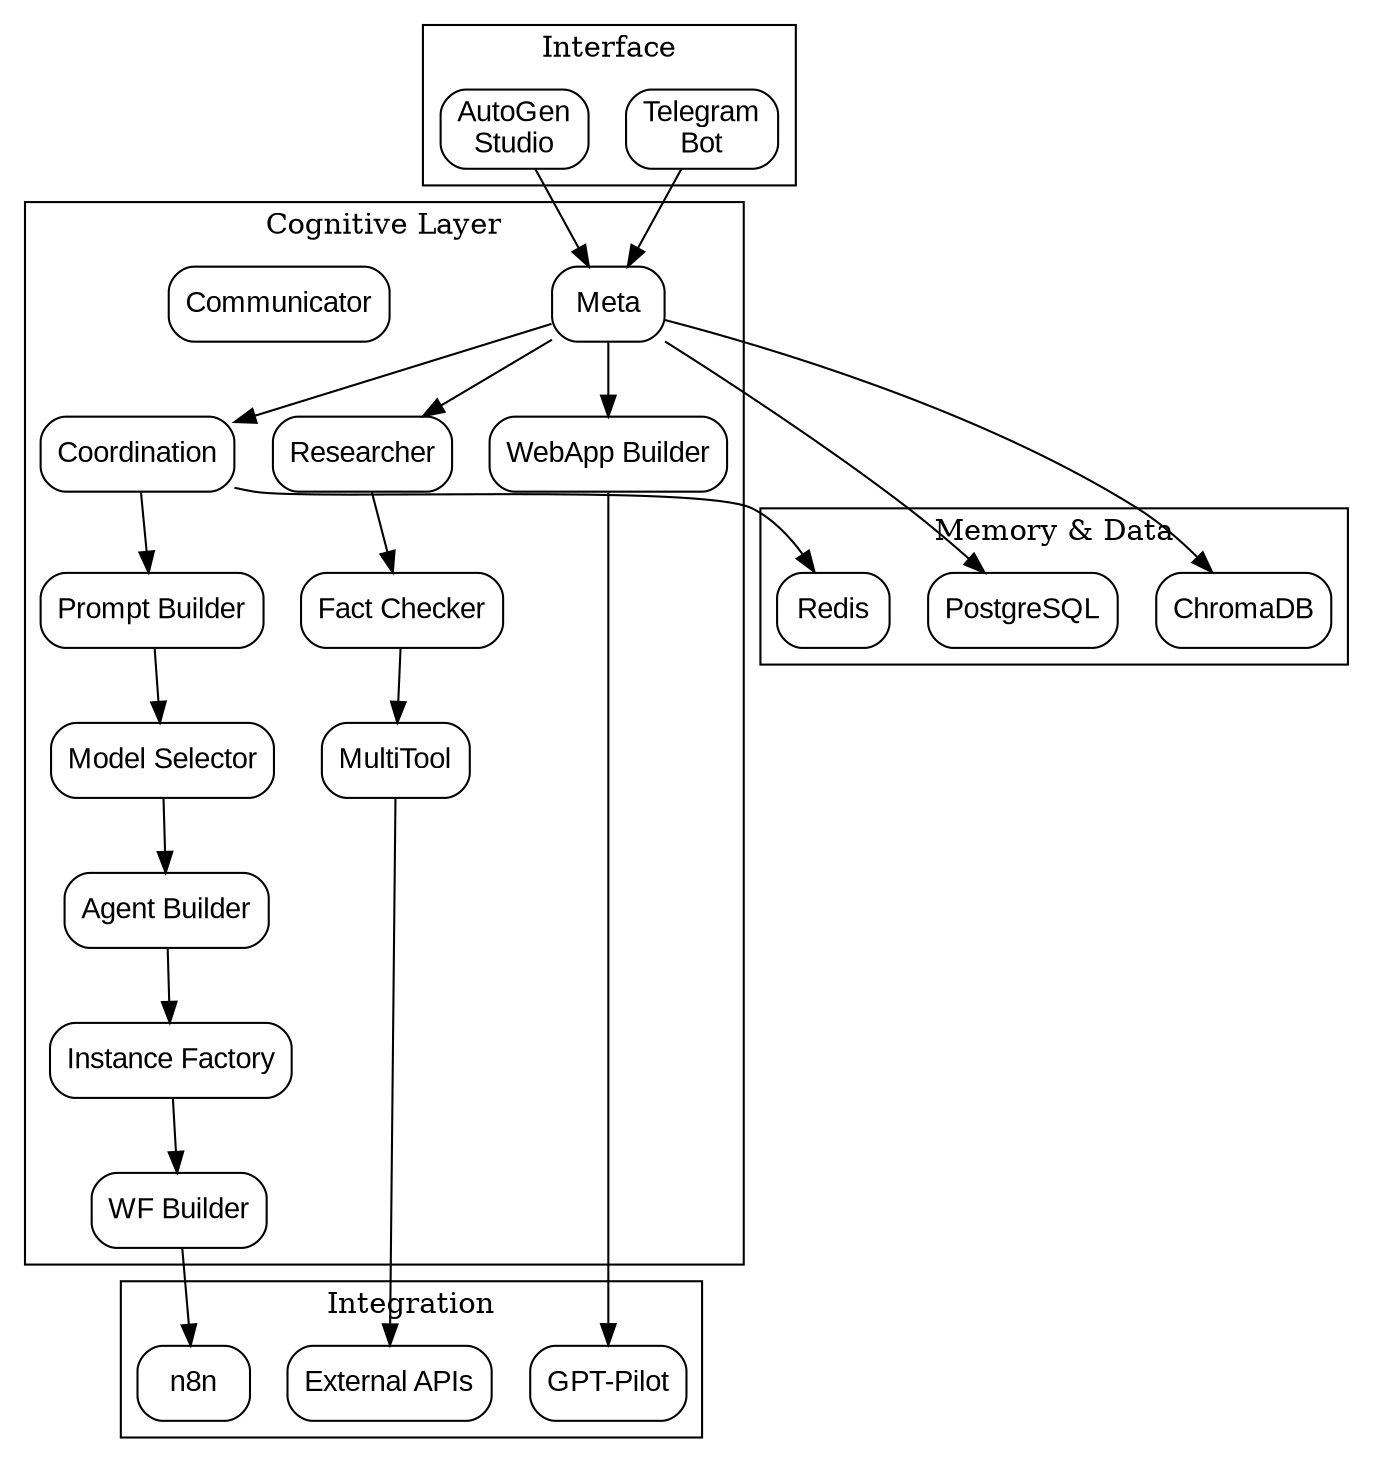 
digraph G {
    rankdir=TB;
    node [shape=box, style=rounded, fontname="Arial"];
    subgraph cluster_interface {
        label="Interface";
        telegram [label="Telegram\nBot" shape=box];
        studio [label="AutoGen\nStudio" shape=box];
    }
    subgraph cluster_cognitive {
        label="Cognitive Layer";
        meta [label="Meta"];
        coord [label="Coordination"];
        pb [label="Prompt Builder"];
        ms [label="Model Selector"];
        ab [label="Agent Builder"];
        ifac [label="Instance Factory"];
        res [label="Researcher"];
        fc [label="Fact Checker"];
        mt [label="MultiTool"];
        wf [label="WF Builder"];
        wab [label="WebApp Builder"];
        comm [label="Communicator"];
    }
    subgraph cluster_integration {
        label="Integration";
        n8n [label="n8n"];
        apis [label="External APIs"];
        gptp [label="GPT-Pilot"];
    }
    subgraph cluster_memory {
        label="Memory & Data";
        redis [label="Redis"];
        pg [label="PostgreSQL"];
        chroma [label="ChromaDB"];
    }
    telegram -> meta;
    studio -> meta;
    meta -> coord;
    coord -> pb;
    pb -> ms;
    ms -> ab;
    ab -> ifac;
    ifac -> wf;
    wf -> n8n;
    meta -> res;
    res -> fc;
    fc -> mt;
    mt -> apis;
    meta -> wab;
    wab -> gptp;
    coord -> redis;
    meta -> pg;
    meta -> chroma;
}

